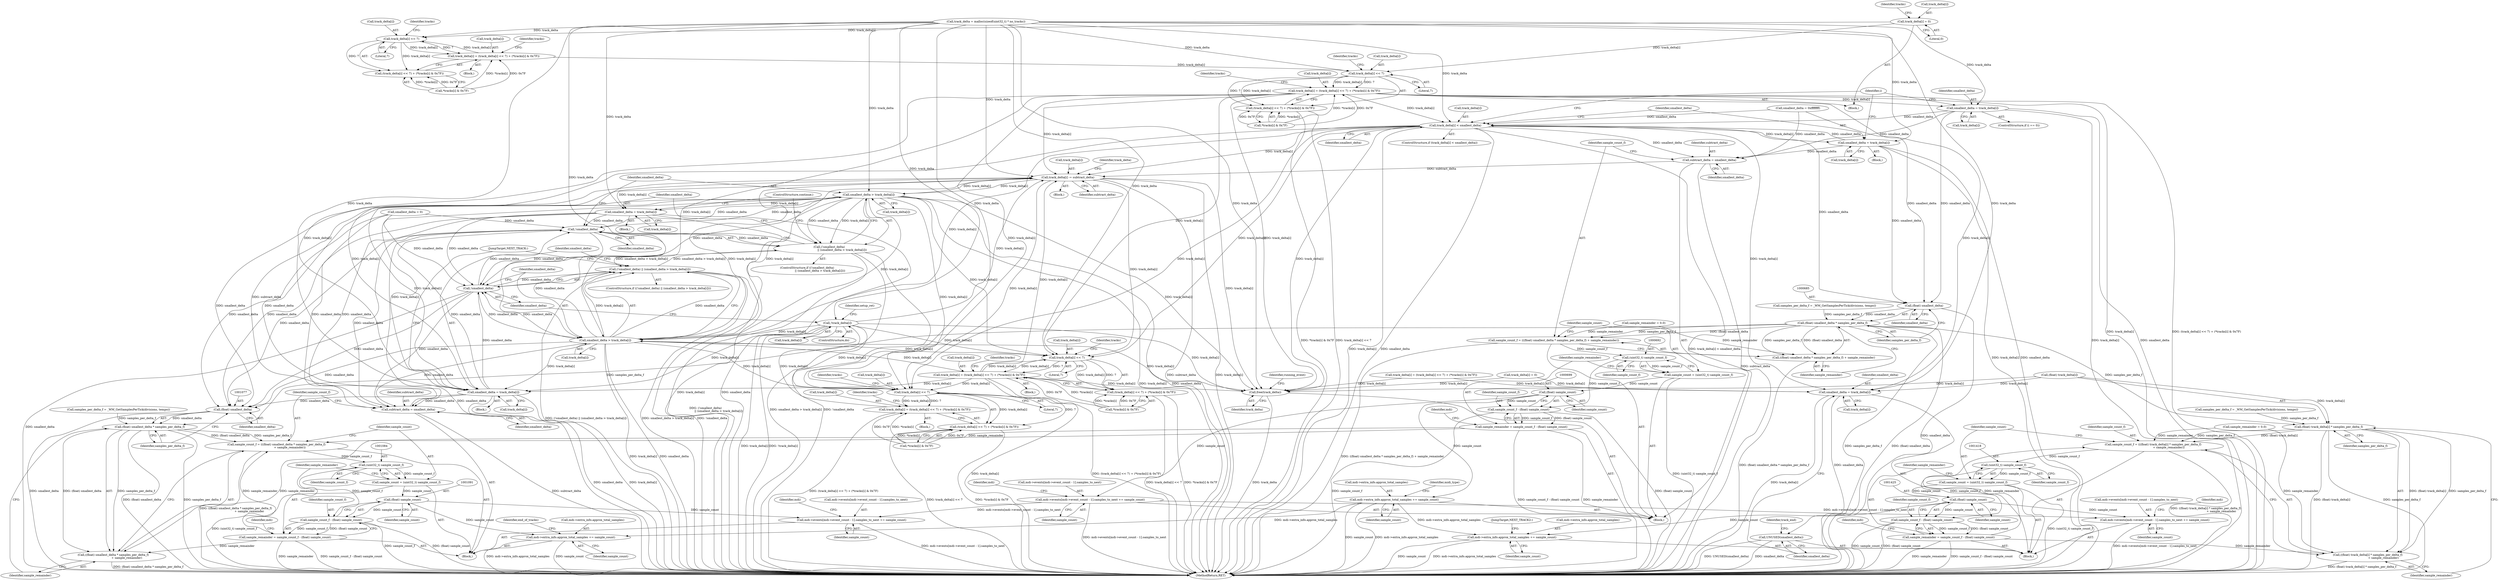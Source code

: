 digraph "0_wildmidi_660b513d99bced8783a4a5984ac2f742c74ebbdd_1@pointer" {
"1000588" [label="(Call,track_delta[i] = 0)"];
"1000606" [label="(Call,track_delta[i] << 7)"];
"1000601" [label="(Call,track_delta[i] = (track_delta[i] << 7) + (*tracks[i] & 0x7F))"];
"1000630" [label="(Call,track_delta[i] << 7)"];
"1000625" [label="(Call,track_delta[i] = (track_delta[i] << 7) + (*tracks[i] & 0x7F))"];
"1000655" [label="(Call,track_delta[i] < smallest_delta)"];
"1000661" [label="(Call,smallest_delta = track_delta[i])"];
"1000677" [label="(Call,subtract_delta = smallest_delta)"];
"1000754" [label="(Call,track_delta[i] -= subtract_delta)"];
"1000768" [label="(Call,smallest_delta > track_delta[i])"];
"1000766" [label="(Call,!smallest_delta)"];
"1000765" [label="(Call,(!smallest_delta)\n                             || (smallest_delta > track_delta[i]))"];
"1001053" [label="(Call,(!smallest_delta) || (smallest_delta > track_delta[i]))"];
"1001054" [label="(Call,!smallest_delta)"];
"1001056" [label="(Call,smallest_delta > track_delta[i])"];
"1000986" [label="(Call,track_delta[i] << 7)"];
"1000981" [label="(Call,track_delta[i] = (track_delta[i] << 7) + (*tracks[i] & 0x7F))"];
"1001029" [label="(Call,track_delta[i] << 7)"];
"1001024" [label="(Call,track_delta[i] = (track_delta[i] << 7) + (*tracks[i] & 0x7F))"];
"1001048" [label="(Call,!track_delta[i])"];
"1001062" [label="(Call,smallest_delta = track_delta[i])"];
"1001069" [label="(Call,subtract_delta = smallest_delta)"];
"1001076" [label="(Call,(float) smallest_delta)"];
"1001075" [label="(Call,(float) smallest_delta * samples_per_delta_f)"];
"1001072" [label="(Call,sample_count_f = (((float) smallest_delta * samples_per_delta_f)\n                              + sample_remainder))"];
"1001083" [label="(Call,(uint32_t) sample_count_f)"];
"1001081" [label="(Call,sample_count = (uint32_t) sample_count_f)"];
"1001090" [label="(Call,(float) sample_count)"];
"1001088" [label="(Call,sample_count_f - (float) sample_count)"];
"1001086" [label="(Call,sample_remainder = sample_count_f - (float) sample_count)"];
"1001074" [label="(Call,((float) smallest_delta * samples_per_delta_f)\n                              + sample_remainder)"];
"1001093" [label="(Call,mdi->events[mdi->event_count - 1].samples_to_next += sample_count)"];
"1001106" [label="(Call,mdi->extra_info.approx_total_samples += sample_count)"];
"1001515" [label="(Call,free(track_delta))"];
"1001028" [label="(Call,(track_delta[i] << 7) + (*tracks[i] & 0x7F))"];
"1000985" [label="(Call,(track_delta[i] << 7) + (*tracks[i] & 0x7F))"];
"1000774" [label="(Call,smallest_delta = track_delta[i])"];
"1000684" [label="(Call,(float) smallest_delta)"];
"1000683" [label="(Call,(float) smallest_delta * samples_per_delta_f)"];
"1000680" [label="(Call,sample_count_f = (((float) smallest_delta * samples_per_delta_f) + sample_remainder))"];
"1000691" [label="(Call,(uint32_t) sample_count_f)"];
"1000689" [label="(Call,sample_count = (uint32_t) sample_count_f)"];
"1000698" [label="(Call,(float) sample_count)"];
"1000696" [label="(Call,sample_count_f - (float) sample_count)"];
"1000694" [label="(Call,sample_remainder = sample_count_f - (float) sample_count)"];
"1000701" [label="(Call,mdi->events[mdi->event_count - 1].samples_to_next += sample_count)"];
"1001427" [label="(Call,mdi->events[mdi->event_count - 1].samples_to_next += sample_count)"];
"1000714" [label="(Call,mdi->extra_info.approx_total_samples += sample_count)"];
"1001440" [label="(Call,mdi->extra_info.approx_total_samples += sample_count)"];
"1000682" [label="(Call,((float) smallest_delta * samples_per_delta_f) + sample_remainder)"];
"1001407" [label="(Call,(float) track_delta[i] * samples_per_delta_f)"];
"1001404" [label="(Call,sample_count_f = (((float) track_delta[i] * samples_per_delta_f)\n                                   + sample_remainder))"];
"1001417" [label="(Call,(uint32_t) sample_count_f)"];
"1001415" [label="(Call,sample_count = (uint32_t) sample_count_f)"];
"1001424" [label="(Call,(float) sample_count)"];
"1001422" [label="(Call,sample_count_f - (float) sample_count)"];
"1001420" [label="(Call,sample_remainder = sample_count_f - (float) sample_count)"];
"1001406" [label="(Call,((float) track_delta[i] * samples_per_delta_f)\n                                   + sample_remainder)"];
"1001448" [label="(Call,smallest_delta = track_delta[i])"];
"1001453" [label="(Call,UNUSED(smallest_delta))"];
"1000672" [label="(Call,smallest_delta = track_delta[i])"];
"1000629" [label="(Call,(track_delta[i] << 7) + (*tracks[i] & 0x7F))"];
"1000605" [label="(Call,(track_delta[i] << 7) + (*tracks[i] & 0x7F))"];
"1000697" [label="(Identifier,sample_count_f)"];
"1000678" [label="(Identifier,subtract_delta)"];
"1001427" [label="(Call,mdi->events[mdi->event_count - 1].samples_to_next += sample_count)"];
"1000611" [label="(Call,*tracks[i] & 0x7F)"];
"1000780" [label="(ControlStructure,do)"];
"1001054" [label="(Call,!smallest_delta)"];
"1000156" [label="(Call,sample_remainder = 0.0)"];
"1001112" [label="(Identifier,sample_count)"];
"1000673" [label="(Identifier,smallest_delta)"];
"1000655" [label="(Call,track_delta[i] < smallest_delta)"];
"1000686" [label="(Identifier,smallest_delta)"];
"1000950" [label="(Call,samples_per_delta_f = _WM_GetSamplesPerTick(divisions, tempo))"];
"1001056" [label="(Call,smallest_delta > track_delta[i])"];
"1001083" [label="(Call,(uint32_t) sample_count_f)"];
"1000682" [label="(Call,((float) smallest_delta * samples_per_delta_f) + sample_remainder)"];
"1000654" [label="(ControlStructure,if (track_delta[i] < smallest_delta))"];
"1001080" [label="(Identifier,sample_remainder)"];
"1000656" [label="(Call,track_delta[i])"];
"1001085" [label="(Identifier,sample_count_f)"];
"1000691" [label="(Call,(uint32_t) sample_count_f)"];
"1001449" [label="(Identifier,smallest_delta)"];
"1000605" [label="(Call,(track_delta[i] << 7) + (*tracks[i] & 0x7F))"];
"1000625" [label="(Call,track_delta[i] = (track_delta[i] << 7) + (*tracks[i] & 0x7F))"];
"1000717" [label="(Identifier,mdi)"];
"1000698" [label="(Call,(float) sample_count)"];
"1001443" [label="(Identifier,mdi)"];
"1000689" [label="(Call,sample_count = (uint32_t) sample_count_f)"];
"1001058" [label="(Call,track_delta[i])"];
"1000994" [label="(Identifier,tracks)"];
"1000410" [label="(Call,track_delta = malloc(sizeof(uint32_t) * no_tracks))"];
"1001404" [label="(Call,sample_count_f = (((float) track_delta[i] * samples_per_delta_f)\n                                   + sample_remainder))"];
"1001516" [label="(Identifier,track_delta)"];
"1000614" [label="(Identifier,tracks)"];
"1001106" [label="(Call,mdi->extra_info.approx_total_samples += sample_count)"];
"1001301" [label="(Call,samples_per_delta_f = _WM_GetSamplesPerTick(divisions, tempo))"];
"1000677" [label="(Call,subtract_delta = smallest_delta)"];
"1001049" [label="(Call,track_delta[i])"];
"1001440" [label="(Call,mdi->extra_info.approx_total_samples += sample_count)"];
"1001076" [label="(Call,(float) smallest_delta)"];
"1001422" [label="(Call,sample_count_f - (float) sample_count)"];
"1001053" [label="(Call,(!smallest_delta) || (smallest_delta > track_delta[i]))"];
"1000663" [label="(Call,track_delta[i])"];
"1001069" [label="(Call,subtract_delta = smallest_delta)"];
"1001029" [label="(Call,track_delta[i] << 7)"];
"1001405" [label="(Identifier,sample_count_f)"];
"1000982" [label="(Call,track_delta[i])"];
"1001415" [label="(Call,sample_count = (uint32_t) sample_count_f)"];
"1001070" [label="(Identifier,subtract_delta)"];
"1000123" [label="(Block,)"];
"1000702" [label="(Call,mdi->events[mdi->event_count - 1].samples_to_next)"];
"1001144" [label="(Block,)"];
"1000674" [label="(Call,track_delta[i])"];
"1000974" [label="(Block,)"];
"1001092" [label="(Identifier,sample_count)"];
"1001407" [label="(Call,(float) track_delta[i] * samples_per_delta_f)"];
"1000755" [label="(Call,track_delta[i])"];
"1000991" [label="(Call,*tracks[i] & 0x7F)"];
"1000723" [label="(Identifier,midi_type)"];
"1000693" [label="(Identifier,sample_count_f)"];
"1001087" [label="(Identifier,sample_remainder)"];
"1001082" [label="(Identifier,sample_count)"];
"1000679" [label="(Identifier,smallest_delta)"];
"1000687" [label="(Identifier,samples_per_delta_f)"];
"1000635" [label="(Call,*tracks[i] & 0x7F)"];
"1000986" [label="(Call,track_delta[i] << 7)"];
"1001515" [label="(Call,free(track_delta))"];
"1001457" [label="(Identifier,track_end)"];
"1000660" [label="(Block,)"];
"1001107" [label="(Call,mdi->extra_info.approx_total_samples)"];
"1000681" [label="(Identifier,sample_count_f)"];
"1001086" [label="(Call,sample_remainder = sample_count_f - (float) sample_count)"];
"1001337" [label="(Call,track_delta[i] = (track_delta[i] << 7) + (*tracks[i] & 0x7F))"];
"1001105" [label="(Identifier,sample_count)"];
"1001441" [label="(Call,mdi->extra_info.approx_total_samples)"];
"1001423" [label="(Identifier,sample_count_f)"];
"1001097" [label="(Identifier,mdi)"];
"1001408" [label="(Call,(float) track_delta[i])"];
"1000761" [label="(Identifier,track_delta)"];
"1000714" [label="(Call,mdi->extra_info.approx_total_samples += sample_count)"];
"1001533" [label="(MethodReturn,RET)"];
"1000767" [label="(Identifier,smallest_delta)"];
"1001064" [label="(Call,track_delta[i])"];
"1000385" [label="(Call,samples_per_delta_f = _WM_GetSamplesPerTick(divisions, tempo))"];
"1000731" [label="(Call,smallest_delta = 0)"];
"1000769" [label="(Identifier,smallest_delta)"];
"1000695" [label="(Identifier,sample_remainder)"];
"1001454" [label="(Identifier,smallest_delta)"];
"1000588" [label="(Call,track_delta[i] = 0)"];
"1000715" [label="(Call,mdi->extra_info.approx_total_samples)"];
"1001450" [label="(Call,track_delta[i])"];
"1000597" [label="(Identifier,tracks)"];
"1000770" [label="(Call,track_delta[i])"];
"1000643" [label="(Identifier,tracks)"];
"1001024" [label="(Call,track_delta[i] = (track_delta[i] << 7) + (*tracks[i] & 0x7F))"];
"1001078" [label="(Identifier,smallest_delta)"];
"1000662" [label="(Identifier,smallest_delta)"];
"1000634" [label="(Literal,7)"];
"1000630" [label="(Call,track_delta[i] << 7)"];
"1001089" [label="(Identifier,sample_count_f)"];
"1000981" [label="(Call,track_delta[i] = (track_delta[i] << 7) + (*tracks[i] & 0x7F))"];
"1000589" [label="(Call,track_delta[i])"];
"1001426" [label="(Identifier,sample_count)"];
"1000999" [label="(Identifier,tracks)"];
"1001055" [label="(Identifier,smallest_delta)"];
"1001025" [label="(Call,track_delta[i])"];
"1001428" [label="(Call,mdi->events[mdi->event_count - 1].samples_to_next)"];
"1000773" [label="(Block,)"];
"1000774" [label="(Call,smallest_delta = track_delta[i])"];
"1000690" [label="(Identifier,sample_count)"];
"1000753" [label="(Block,)"];
"1000606" [label="(Call,track_delta[i] << 7)"];
"1000688" [label="(Identifier,sample_remainder)"];
"1000619" [label="(Identifier,tracks)"];
"1001030" [label="(Call,track_delta[i])"];
"1001420" [label="(Call,sample_remainder = sample_count_f - (float) sample_count)"];
"1000668" [label="(ControlStructure,if (i == 0))"];
"1000713" [label="(Identifier,sample_count)"];
"1001424" [label="(Call,(float) sample_count)"];
"1001042" [label="(Identifier,tracks)"];
"1000661" [label="(Call,smallest_delta = track_delta[i])"];
"1000443" [label="(Block,)"];
"1000783" [label="(Identifier,setup_ret)"];
"1001075" [label="(Call,(float) smallest_delta * samples_per_delta_f)"];
"1001439" [label="(Identifier,sample_count)"];
"1000600" [label="(Block,)"];
"1001057" [label="(Identifier,smallest_delta)"];
"1001431" [label="(Identifier,mdi)"];
"1001081" [label="(Call,sample_count = (uint32_t) sample_count_f)"];
"1000775" [label="(Identifier,smallest_delta)"];
"1000987" [label="(Call,track_delta[i])"];
"1000700" [label="(Identifier,sample_count)"];
"1000626" [label="(Call,track_delta[i])"];
"1000758" [label="(Identifier,subtract_delta)"];
"1001413" [label="(Identifier,samples_per_delta_f)"];
"1000431" [label="(Call,smallest_delta = 0xffffffff)"];
"1000728" [label="(Identifier,end_of_tracks)"];
"1000638" [label="(Identifier,tracks)"];
"1000592" [label="(Literal,0)"];
"1000766" [label="(Call,!smallest_delta)"];
"1000680" [label="(Call,sample_count_f = (((float) smallest_delta * samples_per_delta_f) + sample_remainder))"];
"1001063" [label="(Identifier,smallest_delta)"];
"1001518" [label="(Identifier,running_event)"];
"1001447" [label="(JumpTarget,NEXT_TRACK2:)"];
"1001453" [label="(Call,UNUSED(smallest_delta))"];
"1000683" [label="(Call,(float) smallest_delta * samples_per_delta_f)"];
"1000705" [label="(Identifier,mdi)"];
"1000601" [label="(Call,track_delta[i] = (track_delta[i] << 7) + (*tracks[i] & 0x7F))"];
"1001072" [label="(Call,sample_count_f = (((float) smallest_delta * samples_per_delta_f)\n                              + sample_remainder))"];
"1000768" [label="(Call,smallest_delta > track_delta[i])"];
"1000779" [label="(ControlStructure,continue;)"];
"1000765" [label="(Call,(!smallest_delta)\n                             || (smallest_delta > track_delta[i]))"];
"1000607" [label="(Call,track_delta[i])"];
"1000781" [label="(Block,)"];
"1001125" [label="(Call,sample_remainder = 0.0)"];
"1001109" [label="(Identifier,mdi)"];
"1001034" [label="(Call,*tracks[i] & 0x7F)"];
"1001033" [label="(Literal,7)"];
"1001071" [label="(Identifier,smallest_delta)"];
"1001417" [label="(Call,(uint32_t) sample_count_f)"];
"1000696" [label="(Call,sample_count_f - (float) sample_count)"];
"1000720" [label="(Identifier,sample_count)"];
"1000730" [label="(Block,)"];
"1001061" [label="(Block,)"];
"1000754" [label="(Call,track_delta[i] -= subtract_delta)"];
"1001448" [label="(Call,smallest_delta = track_delta[i])"];
"1000672" [label="(Call,smallest_delta = track_delta[i])"];
"1001067" [label="(JumpTarget,NEXT_TRACK:)"];
"1000990" [label="(Literal,7)"];
"1000776" [label="(Call,track_delta[i])"];
"1001406" [label="(Call,((float) track_delta[i] * samples_per_delta_f)\n                                   + sample_remainder)"];
"1001414" [label="(Identifier,sample_remainder)"];
"1001079" [label="(Identifier,samples_per_delta_f)"];
"1000701" [label="(Call,mdi->events[mdi->event_count - 1].samples_to_next += sample_count)"];
"1001052" [label="(ControlStructure,if ((!smallest_delta) || (smallest_delta > track_delta[i])))"];
"1001090" [label="(Call,(float) sample_count)"];
"1000602" [label="(Call,track_delta[i])"];
"1001088" [label="(Call,sample_count_f - (float) sample_count)"];
"1001419" [label="(Identifier,sample_count_f)"];
"1001073" [label="(Identifier,sample_count_f)"];
"1001094" [label="(Call,mdi->events[mdi->event_count - 1].samples_to_next)"];
"1001446" [label="(Identifier,sample_count)"];
"1001421" [label="(Identifier,sample_remainder)"];
"1001028" [label="(Call,(track_delta[i] << 7) + (*tracks[i] & 0x7F))"];
"1000694" [label="(Call,sample_remainder = sample_count_f - (float) sample_count)"];
"1000631" [label="(Call,track_delta[i])"];
"1001093" [label="(Call,mdi->events[mdi->event_count - 1].samples_to_next += sample_count)"];
"1001416" [label="(Identifier,sample_count)"];
"1000442" [label="(Identifier,i)"];
"1001062" [label="(Call,smallest_delta = track_delta[i])"];
"1000985" [label="(Call,(track_delta[i] << 7) + (*tracks[i] & 0x7F))"];
"1001316" [label="(Call,track_delta[i] = 0)"];
"1001048" [label="(Call,!track_delta[i])"];
"1000684" [label="(Call,(float) smallest_delta)"];
"1001037" [label="(Identifier,tracks)"];
"1001074" [label="(Call,((float) smallest_delta * samples_per_delta_f)\n                              + sample_remainder)"];
"1000629" [label="(Call,(track_delta[i] << 7) + (*tracks[i] & 0x7F))"];
"1000610" [label="(Literal,7)"];
"1000764" [label="(ControlStructure,if ((!smallest_delta)\n                             || (smallest_delta > track_delta[i])))"];
"1000659" [label="(Identifier,smallest_delta)"];
"1000588" -> "1000443"  [label="AST: "];
"1000588" -> "1000592"  [label="CFG: "];
"1000589" -> "1000588"  [label="AST: "];
"1000592" -> "1000588"  [label="AST: "];
"1000597" -> "1000588"  [label="CFG: "];
"1000588" -> "1000606"  [label="DDG: track_delta[i]"];
"1000588" -> "1000630"  [label="DDG: track_delta[i]"];
"1000606" -> "1000605"  [label="AST: "];
"1000606" -> "1000610"  [label="CFG: "];
"1000607" -> "1000606"  [label="AST: "];
"1000610" -> "1000606"  [label="AST: "];
"1000614" -> "1000606"  [label="CFG: "];
"1000606" -> "1000601"  [label="DDG: track_delta[i]"];
"1000606" -> "1000601"  [label="DDG: 7"];
"1000606" -> "1000605"  [label="DDG: track_delta[i]"];
"1000606" -> "1000605"  [label="DDG: 7"];
"1000410" -> "1000606"  [label="DDG: track_delta"];
"1000601" -> "1000606"  [label="DDG: track_delta[i]"];
"1000601" -> "1000600"  [label="AST: "];
"1000601" -> "1000605"  [label="CFG: "];
"1000602" -> "1000601"  [label="AST: "];
"1000605" -> "1000601"  [label="AST: "];
"1000619" -> "1000601"  [label="CFG: "];
"1000611" -> "1000601"  [label="DDG: *tracks[i]"];
"1000611" -> "1000601"  [label="DDG: 0x7F"];
"1000601" -> "1000630"  [label="DDG: track_delta[i]"];
"1000630" -> "1000629"  [label="AST: "];
"1000630" -> "1000634"  [label="CFG: "];
"1000631" -> "1000630"  [label="AST: "];
"1000634" -> "1000630"  [label="AST: "];
"1000638" -> "1000630"  [label="CFG: "];
"1000630" -> "1000625"  [label="DDG: track_delta[i]"];
"1000630" -> "1000625"  [label="DDG: 7"];
"1000630" -> "1000629"  [label="DDG: track_delta[i]"];
"1000630" -> "1000629"  [label="DDG: 7"];
"1000410" -> "1000630"  [label="DDG: track_delta"];
"1000625" -> "1000443"  [label="AST: "];
"1000625" -> "1000629"  [label="CFG: "];
"1000626" -> "1000625"  [label="AST: "];
"1000629" -> "1000625"  [label="AST: "];
"1000643" -> "1000625"  [label="CFG: "];
"1000625" -> "1001533"  [label="DDG: (track_delta[i] << 7) + (*tracks[i] & 0x7F)"];
"1000625" -> "1001533"  [label="DDG: track_delta[i]"];
"1000635" -> "1000625"  [label="DDG: *tracks[i]"];
"1000635" -> "1000625"  [label="DDG: 0x7F"];
"1000625" -> "1000655"  [label="DDG: track_delta[i]"];
"1000625" -> "1000672"  [label="DDG: track_delta[i]"];
"1000625" -> "1000754"  [label="DDG: track_delta[i]"];
"1000625" -> "1000986"  [label="DDG: track_delta[i]"];
"1000625" -> "1001029"  [label="DDG: track_delta[i]"];
"1000625" -> "1001056"  [label="DDG: track_delta[i]"];
"1000625" -> "1001062"  [label="DDG: track_delta[i]"];
"1000625" -> "1001448"  [label="DDG: track_delta[i]"];
"1000625" -> "1001515"  [label="DDG: track_delta[i]"];
"1000655" -> "1000654"  [label="AST: "];
"1000655" -> "1000659"  [label="CFG: "];
"1000656" -> "1000655"  [label="AST: "];
"1000659" -> "1000655"  [label="AST: "];
"1000662" -> "1000655"  [label="CFG: "];
"1000442" -> "1000655"  [label="CFG: "];
"1000655" -> "1001533"  [label="DDG: track_delta[i]"];
"1000655" -> "1001533"  [label="DDG: track_delta[i] < smallest_delta"];
"1000655" -> "1001533"  [label="DDG: smallest_delta"];
"1000410" -> "1000655"  [label="DDG: track_delta"];
"1000661" -> "1000655"  [label="DDG: smallest_delta"];
"1000431" -> "1000655"  [label="DDG: smallest_delta"];
"1000672" -> "1000655"  [label="DDG: smallest_delta"];
"1000655" -> "1000661"  [label="DDG: track_delta[i]"];
"1000655" -> "1000677"  [label="DDG: smallest_delta"];
"1000655" -> "1000684"  [label="DDG: smallest_delta"];
"1000655" -> "1000754"  [label="DDG: track_delta[i]"];
"1000655" -> "1000986"  [label="DDG: track_delta[i]"];
"1000655" -> "1001029"  [label="DDG: track_delta[i]"];
"1000655" -> "1001056"  [label="DDG: track_delta[i]"];
"1000655" -> "1001062"  [label="DDG: track_delta[i]"];
"1000655" -> "1001448"  [label="DDG: track_delta[i]"];
"1000655" -> "1001515"  [label="DDG: track_delta[i]"];
"1000661" -> "1000660"  [label="AST: "];
"1000661" -> "1000663"  [label="CFG: "];
"1000662" -> "1000661"  [label="AST: "];
"1000663" -> "1000661"  [label="AST: "];
"1000442" -> "1000661"  [label="CFG: "];
"1000661" -> "1001533"  [label="DDG: track_delta[i]"];
"1000661" -> "1001533"  [label="DDG: smallest_delta"];
"1000410" -> "1000661"  [label="DDG: track_delta"];
"1000661" -> "1000677"  [label="DDG: smallest_delta"];
"1000661" -> "1000684"  [label="DDG: smallest_delta"];
"1000677" -> "1000123"  [label="AST: "];
"1000677" -> "1000679"  [label="CFG: "];
"1000678" -> "1000677"  [label="AST: "];
"1000679" -> "1000677"  [label="AST: "];
"1000681" -> "1000677"  [label="CFG: "];
"1000677" -> "1001533"  [label="DDG: subtract_delta"];
"1000431" -> "1000677"  [label="DDG: smallest_delta"];
"1000672" -> "1000677"  [label="DDG: smallest_delta"];
"1000677" -> "1000754"  [label="DDG: subtract_delta"];
"1000754" -> "1000753"  [label="AST: "];
"1000754" -> "1000758"  [label="CFG: "];
"1000755" -> "1000754"  [label="AST: "];
"1000758" -> "1000754"  [label="AST: "];
"1000761" -> "1000754"  [label="CFG: "];
"1000754" -> "1001533"  [label="DDG: subtract_delta"];
"1000754" -> "1001533"  [label="DDG: track_delta[i]"];
"1001069" -> "1000754"  [label="DDG: subtract_delta"];
"1001048" -> "1000754"  [label="DDG: track_delta[i]"];
"1001056" -> "1000754"  [label="DDG: track_delta[i]"];
"1000410" -> "1000754"  [label="DDG: track_delta"];
"1000981" -> "1000754"  [label="DDG: track_delta[i]"];
"1000768" -> "1000754"  [label="DDG: track_delta[i]"];
"1000754" -> "1000768"  [label="DDG: track_delta[i]"];
"1000754" -> "1000774"  [label="DDG: track_delta[i]"];
"1000754" -> "1000986"  [label="DDG: track_delta[i]"];
"1000754" -> "1001029"  [label="DDG: track_delta[i]"];
"1000754" -> "1001056"  [label="DDG: track_delta[i]"];
"1000754" -> "1001062"  [label="DDG: track_delta[i]"];
"1000754" -> "1001515"  [label="DDG: track_delta[i]"];
"1000768" -> "1000765"  [label="AST: "];
"1000768" -> "1000770"  [label="CFG: "];
"1000769" -> "1000768"  [label="AST: "];
"1000770" -> "1000768"  [label="AST: "];
"1000765" -> "1000768"  [label="CFG: "];
"1000768" -> "1001533"  [label="DDG: smallest_delta"];
"1000768" -> "1001533"  [label="DDG: track_delta[i]"];
"1000768" -> "1000766"  [label="DDG: smallest_delta"];
"1000768" -> "1000765"  [label="DDG: smallest_delta"];
"1000768" -> "1000765"  [label="DDG: track_delta[i]"];
"1000766" -> "1000768"  [label="DDG: smallest_delta"];
"1000410" -> "1000768"  [label="DDG: track_delta"];
"1000768" -> "1000774"  [label="DDG: track_delta[i]"];
"1000768" -> "1000986"  [label="DDG: track_delta[i]"];
"1000768" -> "1001029"  [label="DDG: track_delta[i]"];
"1000768" -> "1001054"  [label="DDG: smallest_delta"];
"1000768" -> "1001056"  [label="DDG: track_delta[i]"];
"1000768" -> "1001062"  [label="DDG: track_delta[i]"];
"1000768" -> "1001069"  [label="DDG: smallest_delta"];
"1000768" -> "1001076"  [label="DDG: smallest_delta"];
"1000768" -> "1001515"  [label="DDG: track_delta[i]"];
"1000766" -> "1000765"  [label="AST: "];
"1000766" -> "1000767"  [label="CFG: "];
"1000767" -> "1000766"  [label="AST: "];
"1000769" -> "1000766"  [label="CFG: "];
"1000765" -> "1000766"  [label="CFG: "];
"1000766" -> "1001533"  [label="DDG: smallest_delta"];
"1000766" -> "1000765"  [label="DDG: smallest_delta"];
"1001054" -> "1000766"  [label="DDG: smallest_delta"];
"1001056" -> "1000766"  [label="DDG: smallest_delta"];
"1001062" -> "1000766"  [label="DDG: smallest_delta"];
"1000731" -> "1000766"  [label="DDG: smallest_delta"];
"1000774" -> "1000766"  [label="DDG: smallest_delta"];
"1000766" -> "1001054"  [label="DDG: smallest_delta"];
"1000766" -> "1001069"  [label="DDG: smallest_delta"];
"1000766" -> "1001076"  [label="DDG: smallest_delta"];
"1000765" -> "1000764"  [label="AST: "];
"1000775" -> "1000765"  [label="CFG: "];
"1000779" -> "1000765"  [label="CFG: "];
"1000765" -> "1001533"  [label="DDG: !smallest_delta"];
"1000765" -> "1001533"  [label="DDG: (!smallest_delta)\n                             || (smallest_delta > track_delta[i])"];
"1000765" -> "1001533"  [label="DDG: smallest_delta > track_delta[i]"];
"1001053" -> "1000765"  [label="DDG: smallest_delta > track_delta[i]"];
"1000765" -> "1001053"  [label="DDG: smallest_delta > track_delta[i]"];
"1001053" -> "1001052"  [label="AST: "];
"1001053" -> "1001054"  [label="CFG: "];
"1001053" -> "1001056"  [label="CFG: "];
"1001054" -> "1001053"  [label="AST: "];
"1001056" -> "1001053"  [label="AST: "];
"1001063" -> "1001053"  [label="CFG: "];
"1001067" -> "1001053"  [label="CFG: "];
"1001053" -> "1001533"  [label="DDG: smallest_delta > track_delta[i]"];
"1001053" -> "1001533"  [label="DDG: !smallest_delta"];
"1001053" -> "1001533"  [label="DDG: (!smallest_delta) || (smallest_delta > track_delta[i])"];
"1001054" -> "1001053"  [label="DDG: smallest_delta"];
"1001056" -> "1001053"  [label="DDG: smallest_delta"];
"1001056" -> "1001053"  [label="DDG: track_delta[i]"];
"1001054" -> "1001055"  [label="CFG: "];
"1001055" -> "1001054"  [label="AST: "];
"1001057" -> "1001054"  [label="CFG: "];
"1001054" -> "1001533"  [label="DDG: smallest_delta"];
"1001056" -> "1001054"  [label="DDG: smallest_delta"];
"1001062" -> "1001054"  [label="DDG: smallest_delta"];
"1000731" -> "1001054"  [label="DDG: smallest_delta"];
"1000774" -> "1001054"  [label="DDG: smallest_delta"];
"1001054" -> "1001056"  [label="DDG: smallest_delta"];
"1001054" -> "1001069"  [label="DDG: smallest_delta"];
"1001054" -> "1001076"  [label="DDG: smallest_delta"];
"1001056" -> "1001058"  [label="CFG: "];
"1001057" -> "1001056"  [label="AST: "];
"1001058" -> "1001056"  [label="AST: "];
"1001056" -> "1001533"  [label="DDG: smallest_delta"];
"1001056" -> "1001533"  [label="DDG: track_delta[i]"];
"1001056" -> "1000986"  [label="DDG: track_delta[i]"];
"1001056" -> "1001029"  [label="DDG: track_delta[i]"];
"1001048" -> "1001056"  [label="DDG: track_delta[i]"];
"1000410" -> "1001056"  [label="DDG: track_delta"];
"1000981" -> "1001056"  [label="DDG: track_delta[i]"];
"1001056" -> "1001062"  [label="DDG: track_delta[i]"];
"1001056" -> "1001069"  [label="DDG: smallest_delta"];
"1001056" -> "1001076"  [label="DDG: smallest_delta"];
"1001056" -> "1001515"  [label="DDG: track_delta[i]"];
"1000986" -> "1000985"  [label="AST: "];
"1000986" -> "1000990"  [label="CFG: "];
"1000987" -> "1000986"  [label="AST: "];
"1000990" -> "1000986"  [label="AST: "];
"1000994" -> "1000986"  [label="CFG: "];
"1000986" -> "1000981"  [label="DDG: track_delta[i]"];
"1000986" -> "1000981"  [label="DDG: 7"];
"1000986" -> "1000985"  [label="DDG: track_delta[i]"];
"1000986" -> "1000985"  [label="DDG: 7"];
"1001048" -> "1000986"  [label="DDG: track_delta[i]"];
"1000410" -> "1000986"  [label="DDG: track_delta"];
"1000981" -> "1000986"  [label="DDG: track_delta[i]"];
"1000981" -> "1000974"  [label="AST: "];
"1000981" -> "1000985"  [label="CFG: "];
"1000982" -> "1000981"  [label="AST: "];
"1000985" -> "1000981"  [label="AST: "];
"1000999" -> "1000981"  [label="CFG: "];
"1000981" -> "1001533"  [label="DDG: track_delta[i]"];
"1000981" -> "1001533"  [label="DDG: (track_delta[i] << 7) + (*tracks[i] & 0x7F)"];
"1000991" -> "1000981"  [label="DDG: *tracks[i]"];
"1000991" -> "1000981"  [label="DDG: 0x7F"];
"1000981" -> "1001029"  [label="DDG: track_delta[i]"];
"1000981" -> "1001062"  [label="DDG: track_delta[i]"];
"1000981" -> "1001515"  [label="DDG: track_delta[i]"];
"1001029" -> "1001028"  [label="AST: "];
"1001029" -> "1001033"  [label="CFG: "];
"1001030" -> "1001029"  [label="AST: "];
"1001033" -> "1001029"  [label="AST: "];
"1001037" -> "1001029"  [label="CFG: "];
"1001029" -> "1001024"  [label="DDG: track_delta[i]"];
"1001029" -> "1001024"  [label="DDG: 7"];
"1001029" -> "1001028"  [label="DDG: track_delta[i]"];
"1001029" -> "1001028"  [label="DDG: 7"];
"1001048" -> "1001029"  [label="DDG: track_delta[i]"];
"1000410" -> "1001029"  [label="DDG: track_delta"];
"1001024" -> "1000781"  [label="AST: "];
"1001024" -> "1001028"  [label="CFG: "];
"1001025" -> "1001024"  [label="AST: "];
"1001028" -> "1001024"  [label="AST: "];
"1001042" -> "1001024"  [label="CFG: "];
"1001024" -> "1001533"  [label="DDG: (track_delta[i] << 7) + (*tracks[i] & 0x7F)"];
"1001034" -> "1001024"  [label="DDG: *tracks[i]"];
"1001034" -> "1001024"  [label="DDG: 0x7F"];
"1001024" -> "1001048"  [label="DDG: track_delta[i]"];
"1001048" -> "1000780"  [label="AST: "];
"1001048" -> "1001049"  [label="CFG: "];
"1001049" -> "1001048"  [label="AST: "];
"1000783" -> "1001048"  [label="CFG: "];
"1001055" -> "1001048"  [label="CFG: "];
"1001048" -> "1001533"  [label="DDG: track_delta[i]"];
"1001048" -> "1001533"  [label="DDG: !track_delta[i]"];
"1000410" -> "1001048"  [label="DDG: track_delta"];
"1001048" -> "1001062"  [label="DDG: track_delta[i]"];
"1001048" -> "1001515"  [label="DDG: track_delta[i]"];
"1001062" -> "1001061"  [label="AST: "];
"1001062" -> "1001064"  [label="CFG: "];
"1001063" -> "1001062"  [label="AST: "];
"1001064" -> "1001062"  [label="AST: "];
"1001067" -> "1001062"  [label="CFG: "];
"1001062" -> "1001533"  [label="DDG: track_delta[i]"];
"1001062" -> "1001533"  [label="DDG: smallest_delta"];
"1000410" -> "1001062"  [label="DDG: track_delta"];
"1001062" -> "1001069"  [label="DDG: smallest_delta"];
"1001062" -> "1001076"  [label="DDG: smallest_delta"];
"1001069" -> "1000730"  [label="AST: "];
"1001069" -> "1001071"  [label="CFG: "];
"1001070" -> "1001069"  [label="AST: "];
"1001071" -> "1001069"  [label="AST: "];
"1001073" -> "1001069"  [label="CFG: "];
"1001069" -> "1001533"  [label="DDG: subtract_delta"];
"1000731" -> "1001069"  [label="DDG: smallest_delta"];
"1000774" -> "1001069"  [label="DDG: smallest_delta"];
"1001076" -> "1001075"  [label="AST: "];
"1001076" -> "1001078"  [label="CFG: "];
"1001077" -> "1001076"  [label="AST: "];
"1001078" -> "1001076"  [label="AST: "];
"1001079" -> "1001076"  [label="CFG: "];
"1001076" -> "1001533"  [label="DDG: smallest_delta"];
"1001076" -> "1001075"  [label="DDG: smallest_delta"];
"1000731" -> "1001076"  [label="DDG: smallest_delta"];
"1000774" -> "1001076"  [label="DDG: smallest_delta"];
"1001075" -> "1001074"  [label="AST: "];
"1001075" -> "1001079"  [label="CFG: "];
"1001079" -> "1001075"  [label="AST: "];
"1001080" -> "1001075"  [label="CFG: "];
"1001075" -> "1001533"  [label="DDG: (float) smallest_delta"];
"1001075" -> "1001533"  [label="DDG: samples_per_delta_f"];
"1001075" -> "1001072"  [label="DDG: (float) smallest_delta"];
"1001075" -> "1001072"  [label="DDG: samples_per_delta_f"];
"1001075" -> "1001074"  [label="DDG: (float) smallest_delta"];
"1001075" -> "1001074"  [label="DDG: samples_per_delta_f"];
"1000683" -> "1001075"  [label="DDG: samples_per_delta_f"];
"1000950" -> "1001075"  [label="DDG: samples_per_delta_f"];
"1001072" -> "1000730"  [label="AST: "];
"1001072" -> "1001074"  [label="CFG: "];
"1001073" -> "1001072"  [label="AST: "];
"1001074" -> "1001072"  [label="AST: "];
"1001082" -> "1001072"  [label="CFG: "];
"1001072" -> "1001533"  [label="DDG: ((float) smallest_delta * samples_per_delta_f)\n                              + sample_remainder"];
"1000694" -> "1001072"  [label="DDG: sample_remainder"];
"1001086" -> "1001072"  [label="DDG: sample_remainder"];
"1001072" -> "1001083"  [label="DDG: sample_count_f"];
"1001083" -> "1001081"  [label="AST: "];
"1001083" -> "1001085"  [label="CFG: "];
"1001084" -> "1001083"  [label="AST: "];
"1001085" -> "1001083"  [label="AST: "];
"1001081" -> "1001083"  [label="CFG: "];
"1001083" -> "1001081"  [label="DDG: sample_count_f"];
"1001083" -> "1001088"  [label="DDG: sample_count_f"];
"1001081" -> "1000730"  [label="AST: "];
"1001082" -> "1001081"  [label="AST: "];
"1001087" -> "1001081"  [label="CFG: "];
"1001081" -> "1001533"  [label="DDG: (uint32_t) sample_count_f"];
"1001081" -> "1001090"  [label="DDG: sample_count"];
"1001090" -> "1001088"  [label="AST: "];
"1001090" -> "1001092"  [label="CFG: "];
"1001091" -> "1001090"  [label="AST: "];
"1001092" -> "1001090"  [label="AST: "];
"1001088" -> "1001090"  [label="CFG: "];
"1001090" -> "1001088"  [label="DDG: sample_count"];
"1001090" -> "1001093"  [label="DDG: sample_count"];
"1001090" -> "1001106"  [label="DDG: sample_count"];
"1001088" -> "1001086"  [label="AST: "];
"1001089" -> "1001088"  [label="AST: "];
"1001086" -> "1001088"  [label="CFG: "];
"1001088" -> "1001533"  [label="DDG: sample_count_f"];
"1001088" -> "1001533"  [label="DDG: (float) sample_count"];
"1001088" -> "1001086"  [label="DDG: sample_count_f"];
"1001088" -> "1001086"  [label="DDG: (float) sample_count"];
"1001086" -> "1000730"  [label="AST: "];
"1001087" -> "1001086"  [label="AST: "];
"1001097" -> "1001086"  [label="CFG: "];
"1001086" -> "1001533"  [label="DDG: sample_remainder"];
"1001086" -> "1001533"  [label="DDG: sample_count_f - (float) sample_count"];
"1001086" -> "1001074"  [label="DDG: sample_remainder"];
"1001074" -> "1001080"  [label="CFG: "];
"1001080" -> "1001074"  [label="AST: "];
"1001074" -> "1001533"  [label="DDG: (float) smallest_delta * samples_per_delta_f"];
"1000694" -> "1001074"  [label="DDG: sample_remainder"];
"1001093" -> "1000730"  [label="AST: "];
"1001093" -> "1001105"  [label="CFG: "];
"1001094" -> "1001093"  [label="AST: "];
"1001105" -> "1001093"  [label="AST: "];
"1001109" -> "1001093"  [label="CFG: "];
"1001093" -> "1001533"  [label="DDG: mdi->events[mdi->event_count - 1].samples_to_next"];
"1000701" -> "1001093"  [label="DDG: mdi->events[mdi->event_count - 1].samples_to_next"];
"1001106" -> "1000730"  [label="AST: "];
"1001106" -> "1001112"  [label="CFG: "];
"1001107" -> "1001106"  [label="AST: "];
"1001112" -> "1001106"  [label="AST: "];
"1000728" -> "1001106"  [label="CFG: "];
"1001106" -> "1001533"  [label="DDG: mdi->extra_info.approx_total_samples"];
"1001106" -> "1001533"  [label="DDG: sample_count"];
"1000714" -> "1001106"  [label="DDG: mdi->extra_info.approx_total_samples"];
"1001515" -> "1000123"  [label="AST: "];
"1001515" -> "1001516"  [label="CFG: "];
"1001516" -> "1001515"  [label="AST: "];
"1001518" -> "1001515"  [label="CFG: "];
"1001515" -> "1001533"  [label="DDG: track_delta"];
"1001337" -> "1001515"  [label="DDG: track_delta[i]"];
"1001316" -> "1001515"  [label="DDG: track_delta[i]"];
"1000410" -> "1001515"  [label="DDG: track_delta"];
"1001408" -> "1001515"  [label="DDG: track_delta[i]"];
"1001028" -> "1001034"  [label="CFG: "];
"1001034" -> "1001028"  [label="AST: "];
"1001028" -> "1001533"  [label="DDG: track_delta[i] << 7"];
"1001028" -> "1001533"  [label="DDG: *tracks[i] & 0x7F"];
"1001034" -> "1001028"  [label="DDG: *tracks[i]"];
"1001034" -> "1001028"  [label="DDG: 0x7F"];
"1000985" -> "1000991"  [label="CFG: "];
"1000991" -> "1000985"  [label="AST: "];
"1000985" -> "1001533"  [label="DDG: *tracks[i] & 0x7F"];
"1000985" -> "1001533"  [label="DDG: track_delta[i] << 7"];
"1000991" -> "1000985"  [label="DDG: *tracks[i]"];
"1000991" -> "1000985"  [label="DDG: 0x7F"];
"1000774" -> "1000773"  [label="AST: "];
"1000774" -> "1000776"  [label="CFG: "];
"1000775" -> "1000774"  [label="AST: "];
"1000776" -> "1000774"  [label="AST: "];
"1000779" -> "1000774"  [label="CFG: "];
"1000774" -> "1001533"  [label="DDG: track_delta[i]"];
"1000774" -> "1001533"  [label="DDG: smallest_delta"];
"1000410" -> "1000774"  [label="DDG: track_delta"];
"1000684" -> "1000683"  [label="AST: "];
"1000684" -> "1000686"  [label="CFG: "];
"1000685" -> "1000684"  [label="AST: "];
"1000686" -> "1000684"  [label="AST: "];
"1000687" -> "1000684"  [label="CFG: "];
"1000684" -> "1001533"  [label="DDG: smallest_delta"];
"1000684" -> "1000683"  [label="DDG: smallest_delta"];
"1000431" -> "1000684"  [label="DDG: smallest_delta"];
"1000672" -> "1000684"  [label="DDG: smallest_delta"];
"1000683" -> "1000682"  [label="AST: "];
"1000683" -> "1000687"  [label="CFG: "];
"1000687" -> "1000683"  [label="AST: "];
"1000688" -> "1000683"  [label="CFG: "];
"1000683" -> "1001533"  [label="DDG: (float) smallest_delta"];
"1000683" -> "1001533"  [label="DDG: samples_per_delta_f"];
"1000683" -> "1000680"  [label="DDG: (float) smallest_delta"];
"1000683" -> "1000680"  [label="DDG: samples_per_delta_f"];
"1000683" -> "1000682"  [label="DDG: (float) smallest_delta"];
"1000683" -> "1000682"  [label="DDG: samples_per_delta_f"];
"1000385" -> "1000683"  [label="DDG: samples_per_delta_f"];
"1000683" -> "1001407"  [label="DDG: samples_per_delta_f"];
"1000680" -> "1000123"  [label="AST: "];
"1000680" -> "1000682"  [label="CFG: "];
"1000681" -> "1000680"  [label="AST: "];
"1000682" -> "1000680"  [label="AST: "];
"1000690" -> "1000680"  [label="CFG: "];
"1000680" -> "1001533"  [label="DDG: ((float) smallest_delta * samples_per_delta_f) + sample_remainder"];
"1000156" -> "1000680"  [label="DDG: sample_remainder"];
"1000680" -> "1000691"  [label="DDG: sample_count_f"];
"1000691" -> "1000689"  [label="AST: "];
"1000691" -> "1000693"  [label="CFG: "];
"1000692" -> "1000691"  [label="AST: "];
"1000693" -> "1000691"  [label="AST: "];
"1000689" -> "1000691"  [label="CFG: "];
"1000691" -> "1000689"  [label="DDG: sample_count_f"];
"1000691" -> "1000696"  [label="DDG: sample_count_f"];
"1000689" -> "1000123"  [label="AST: "];
"1000690" -> "1000689"  [label="AST: "];
"1000695" -> "1000689"  [label="CFG: "];
"1000689" -> "1001533"  [label="DDG: (uint32_t) sample_count_f"];
"1000689" -> "1000698"  [label="DDG: sample_count"];
"1000698" -> "1000696"  [label="AST: "];
"1000698" -> "1000700"  [label="CFG: "];
"1000699" -> "1000698"  [label="AST: "];
"1000700" -> "1000698"  [label="AST: "];
"1000696" -> "1000698"  [label="CFG: "];
"1000698" -> "1000696"  [label="DDG: sample_count"];
"1000698" -> "1000701"  [label="DDG: sample_count"];
"1000698" -> "1000714"  [label="DDG: sample_count"];
"1000696" -> "1000694"  [label="AST: "];
"1000697" -> "1000696"  [label="AST: "];
"1000694" -> "1000696"  [label="CFG: "];
"1000696" -> "1001533"  [label="DDG: sample_count_f"];
"1000696" -> "1001533"  [label="DDG: (float) sample_count"];
"1000696" -> "1000694"  [label="DDG: sample_count_f"];
"1000696" -> "1000694"  [label="DDG: (float) sample_count"];
"1000694" -> "1000123"  [label="AST: "];
"1000695" -> "1000694"  [label="AST: "];
"1000705" -> "1000694"  [label="CFG: "];
"1000694" -> "1001533"  [label="DDG: sample_remainder"];
"1000694" -> "1001533"  [label="DDG: sample_count_f - (float) sample_count"];
"1000701" -> "1000123"  [label="AST: "];
"1000701" -> "1000713"  [label="CFG: "];
"1000702" -> "1000701"  [label="AST: "];
"1000713" -> "1000701"  [label="AST: "];
"1000717" -> "1000701"  [label="CFG: "];
"1000701" -> "1001533"  [label="DDG: mdi->events[mdi->event_count - 1].samples_to_next"];
"1000701" -> "1001427"  [label="DDG: mdi->events[mdi->event_count - 1].samples_to_next"];
"1001427" -> "1001144"  [label="AST: "];
"1001427" -> "1001439"  [label="CFG: "];
"1001428" -> "1001427"  [label="AST: "];
"1001439" -> "1001427"  [label="AST: "];
"1001443" -> "1001427"  [label="CFG: "];
"1001427" -> "1001533"  [label="DDG: mdi->events[mdi->event_count - 1].samples_to_next"];
"1001424" -> "1001427"  [label="DDG: sample_count"];
"1000714" -> "1000123"  [label="AST: "];
"1000714" -> "1000720"  [label="CFG: "];
"1000715" -> "1000714"  [label="AST: "];
"1000720" -> "1000714"  [label="AST: "];
"1000723" -> "1000714"  [label="CFG: "];
"1000714" -> "1001533"  [label="DDG: mdi->extra_info.approx_total_samples"];
"1000714" -> "1001533"  [label="DDG: sample_count"];
"1000714" -> "1001440"  [label="DDG: mdi->extra_info.approx_total_samples"];
"1001440" -> "1001144"  [label="AST: "];
"1001440" -> "1001446"  [label="CFG: "];
"1001441" -> "1001440"  [label="AST: "];
"1001446" -> "1001440"  [label="AST: "];
"1001447" -> "1001440"  [label="CFG: "];
"1001440" -> "1001533"  [label="DDG: sample_count"];
"1001440" -> "1001533"  [label="DDG: mdi->extra_info.approx_total_samples"];
"1001424" -> "1001440"  [label="DDG: sample_count"];
"1000682" -> "1000688"  [label="CFG: "];
"1000688" -> "1000682"  [label="AST: "];
"1000682" -> "1001533"  [label="DDG: (float) smallest_delta * samples_per_delta_f"];
"1000156" -> "1000682"  [label="DDG: sample_remainder"];
"1001407" -> "1001406"  [label="AST: "];
"1001407" -> "1001413"  [label="CFG: "];
"1001408" -> "1001407"  [label="AST: "];
"1001413" -> "1001407"  [label="AST: "];
"1001414" -> "1001407"  [label="CFG: "];
"1001407" -> "1001533"  [label="DDG: (float) track_delta[i]"];
"1001407" -> "1001533"  [label="DDG: samples_per_delta_f"];
"1001407" -> "1001404"  [label="DDG: (float) track_delta[i]"];
"1001407" -> "1001404"  [label="DDG: samples_per_delta_f"];
"1001407" -> "1001406"  [label="DDG: (float) track_delta[i]"];
"1001407" -> "1001406"  [label="DDG: samples_per_delta_f"];
"1001408" -> "1001407"  [label="DDG: track_delta[i]"];
"1001301" -> "1001407"  [label="DDG: samples_per_delta_f"];
"1001404" -> "1001144"  [label="AST: "];
"1001404" -> "1001406"  [label="CFG: "];
"1001405" -> "1001404"  [label="AST: "];
"1001406" -> "1001404"  [label="AST: "];
"1001416" -> "1001404"  [label="CFG: "];
"1001404" -> "1001533"  [label="DDG: ((float) track_delta[i] * samples_per_delta_f)\n                                   + sample_remainder"];
"1001125" -> "1001404"  [label="DDG: sample_remainder"];
"1001420" -> "1001404"  [label="DDG: sample_remainder"];
"1001404" -> "1001417"  [label="DDG: sample_count_f"];
"1001417" -> "1001415"  [label="AST: "];
"1001417" -> "1001419"  [label="CFG: "];
"1001418" -> "1001417"  [label="AST: "];
"1001419" -> "1001417"  [label="AST: "];
"1001415" -> "1001417"  [label="CFG: "];
"1001417" -> "1001415"  [label="DDG: sample_count_f"];
"1001417" -> "1001422"  [label="DDG: sample_count_f"];
"1001415" -> "1001144"  [label="AST: "];
"1001416" -> "1001415"  [label="AST: "];
"1001421" -> "1001415"  [label="CFG: "];
"1001415" -> "1001533"  [label="DDG: (uint32_t) sample_count_f"];
"1001415" -> "1001424"  [label="DDG: sample_count"];
"1001424" -> "1001422"  [label="AST: "];
"1001424" -> "1001426"  [label="CFG: "];
"1001425" -> "1001424"  [label="AST: "];
"1001426" -> "1001424"  [label="AST: "];
"1001422" -> "1001424"  [label="CFG: "];
"1001424" -> "1001422"  [label="DDG: sample_count"];
"1001422" -> "1001420"  [label="AST: "];
"1001423" -> "1001422"  [label="AST: "];
"1001420" -> "1001422"  [label="CFG: "];
"1001422" -> "1001533"  [label="DDG: sample_count_f"];
"1001422" -> "1001533"  [label="DDG: (float) sample_count"];
"1001422" -> "1001420"  [label="DDG: sample_count_f"];
"1001422" -> "1001420"  [label="DDG: (float) sample_count"];
"1001420" -> "1001144"  [label="AST: "];
"1001421" -> "1001420"  [label="AST: "];
"1001431" -> "1001420"  [label="CFG: "];
"1001420" -> "1001533"  [label="DDG: sample_count_f - (float) sample_count"];
"1001420" -> "1001533"  [label="DDG: sample_remainder"];
"1001420" -> "1001406"  [label="DDG: sample_remainder"];
"1001406" -> "1001414"  [label="CFG: "];
"1001414" -> "1001406"  [label="AST: "];
"1001406" -> "1001533"  [label="DDG: (float) track_delta[i] * samples_per_delta_f"];
"1001125" -> "1001406"  [label="DDG: sample_remainder"];
"1001448" -> "1001144"  [label="AST: "];
"1001448" -> "1001450"  [label="CFG: "];
"1001449" -> "1001448"  [label="AST: "];
"1001450" -> "1001448"  [label="AST: "];
"1001454" -> "1001448"  [label="CFG: "];
"1001448" -> "1001533"  [label="DDG: track_delta[i]"];
"1001337" -> "1001448"  [label="DDG: track_delta[i]"];
"1001408" -> "1001448"  [label="DDG: track_delta[i]"];
"1001316" -> "1001448"  [label="DDG: track_delta[i]"];
"1000410" -> "1001448"  [label="DDG: track_delta"];
"1001448" -> "1001453"  [label="DDG: smallest_delta"];
"1001453" -> "1001144"  [label="AST: "];
"1001453" -> "1001454"  [label="CFG: "];
"1001454" -> "1001453"  [label="AST: "];
"1001457" -> "1001453"  [label="CFG: "];
"1001453" -> "1001533"  [label="DDG: UNUSED(smallest_delta)"];
"1001453" -> "1001533"  [label="DDG: smallest_delta"];
"1000672" -> "1000668"  [label="AST: "];
"1000672" -> "1000674"  [label="CFG: "];
"1000673" -> "1000672"  [label="AST: "];
"1000674" -> "1000672"  [label="AST: "];
"1000442" -> "1000672"  [label="CFG: "];
"1000672" -> "1001533"  [label="DDG: track_delta[i]"];
"1000672" -> "1001533"  [label="DDG: smallest_delta"];
"1000410" -> "1000672"  [label="DDG: track_delta"];
"1000629" -> "1000635"  [label="CFG: "];
"1000635" -> "1000629"  [label="AST: "];
"1000629" -> "1001533"  [label="DDG: track_delta[i] << 7"];
"1000629" -> "1001533"  [label="DDG: *tracks[i] & 0x7F"];
"1000635" -> "1000629"  [label="DDG: *tracks[i]"];
"1000635" -> "1000629"  [label="DDG: 0x7F"];
"1000605" -> "1000611"  [label="CFG: "];
"1000611" -> "1000605"  [label="AST: "];
"1000611" -> "1000605"  [label="DDG: *tracks[i]"];
"1000611" -> "1000605"  [label="DDG: 0x7F"];
}
